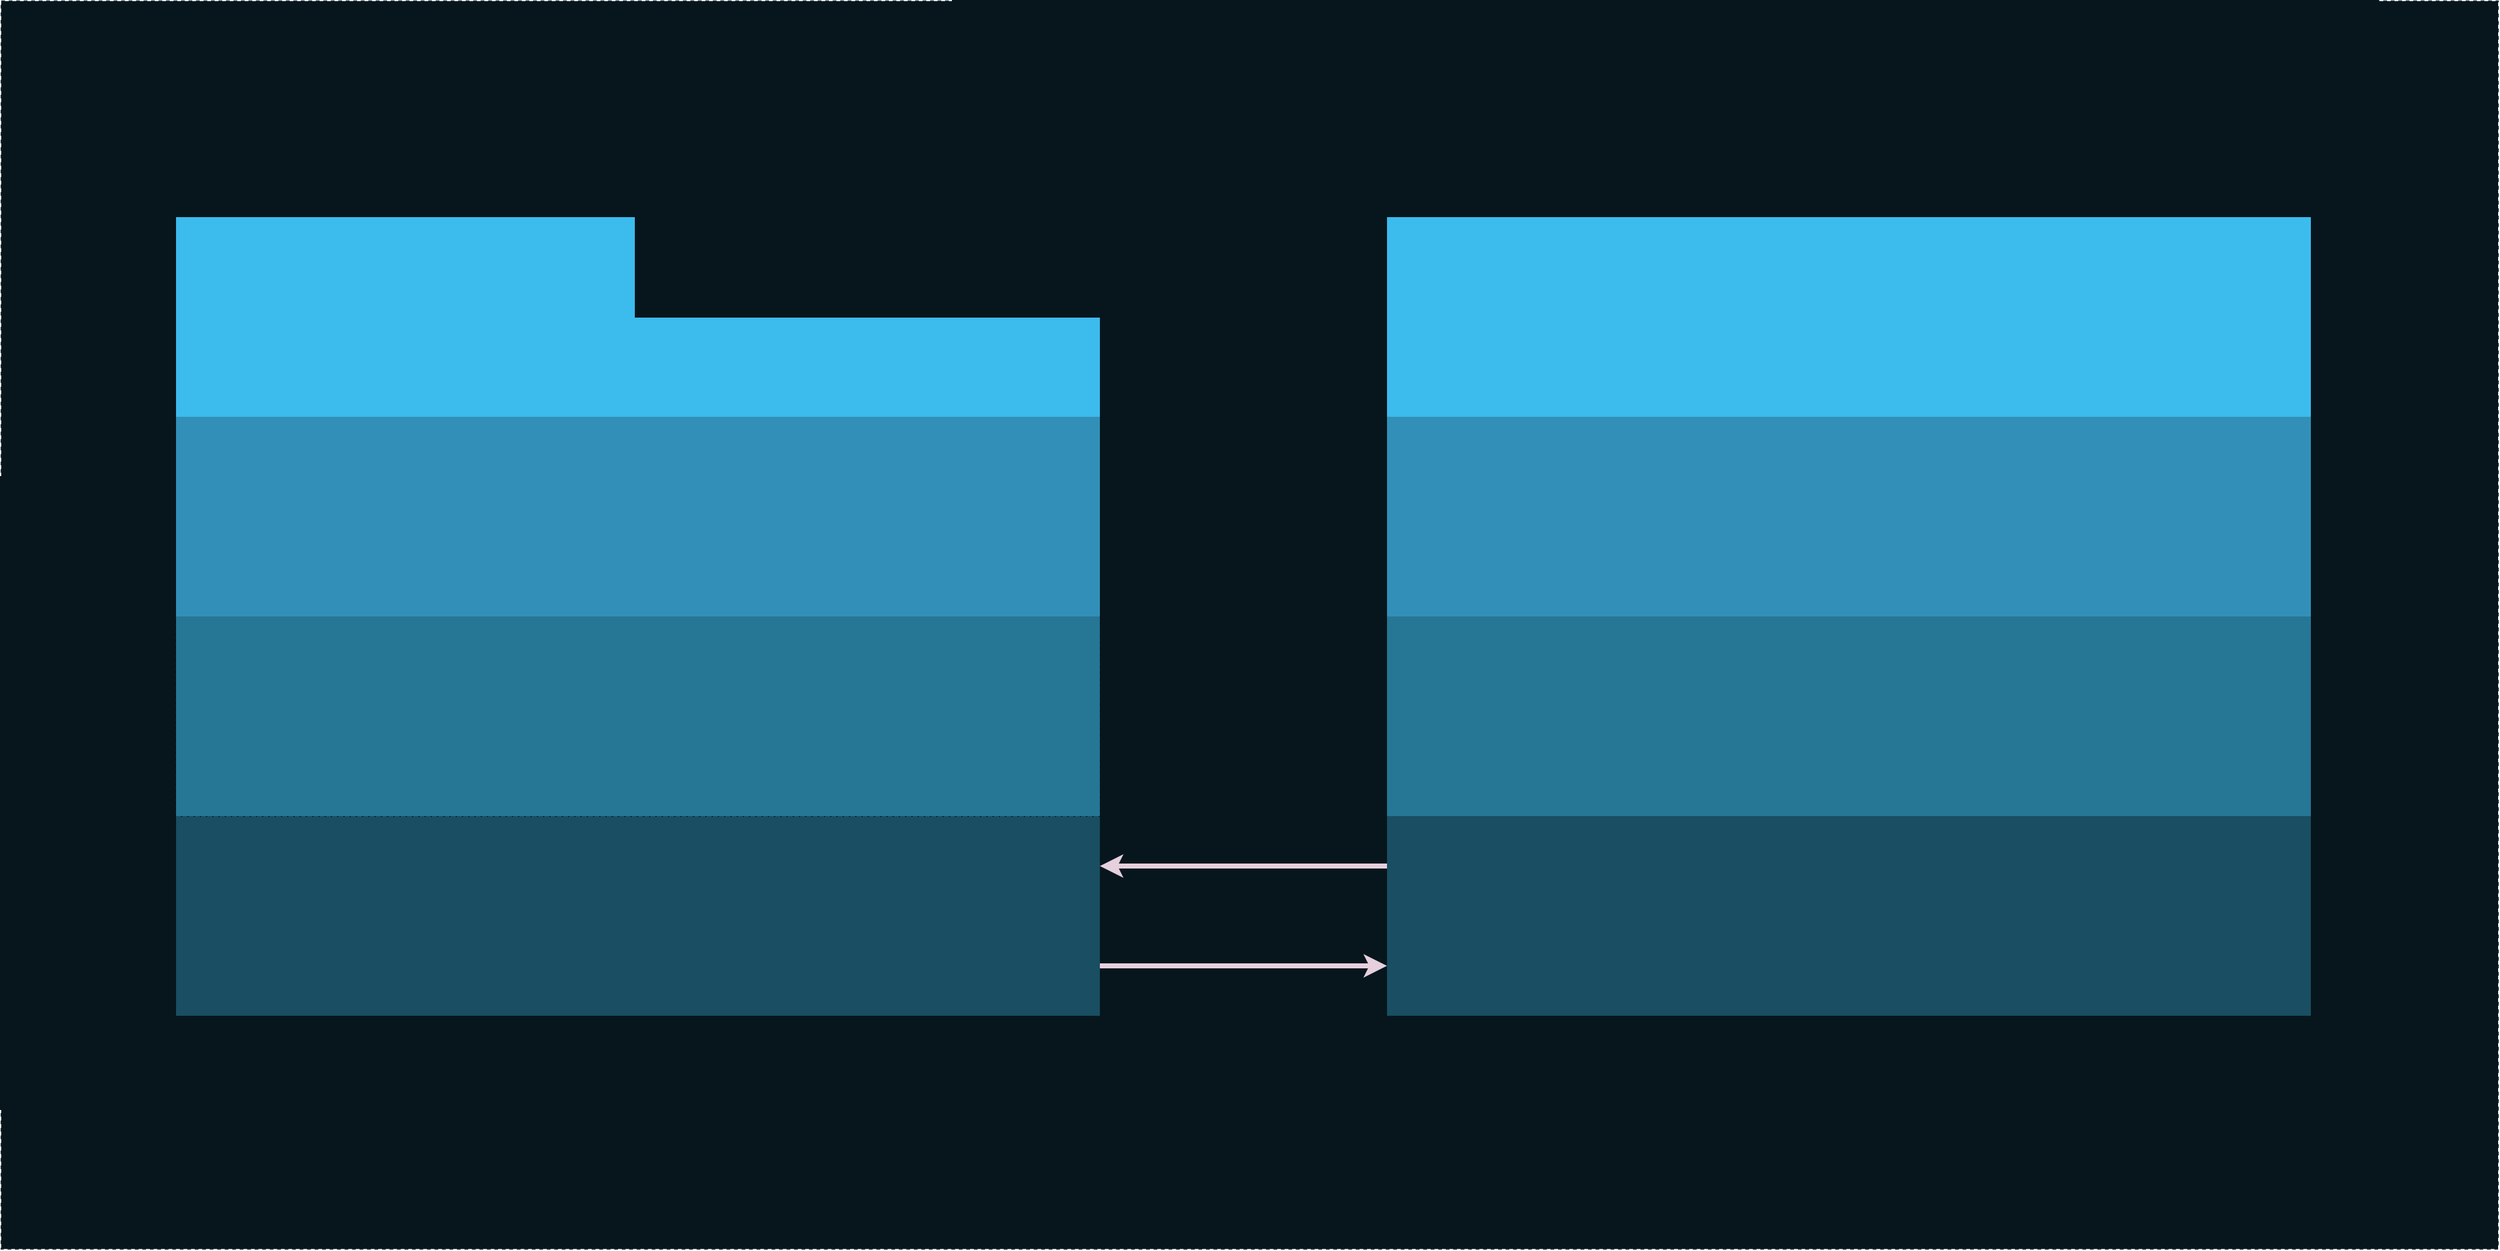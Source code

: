 <mxfile version="13.0.3" type="device"><diagram name="Page-1" id="b5b7bab2-c9e2-2cf4-8b2a-24fd1a2a6d21"><mxGraphModel dx="4851" dy="2539" grid="1" gridSize="10" guides="1" tooltips="1" connect="1" arrows="1" fold="1" page="1" pageScale="1" pageWidth="827" pageHeight="1169" background="#ffffff" math="0" shadow="0"><root><mxCell id="0"/><mxCell id="1" parent="0"/><mxCell id="crDRbli0xWPwZ9U8P9Jx-28" value="" style="rounded=0;whiteSpace=wrap;html=1;fillColor=#07161C;fontSize=30;fontColor=#FFFFFF;strokeColor=#0C242E;dashed=1;" parent="1" vertex="1"><mxGeometry x="-2440" y="-503.12" width="2000" height="1000" as="geometry"/></mxCell><mxCell id="0WZ8eYFoiU2yTqdQP5Gu-8" value="" style="group" vertex="1" connectable="0" parent="1"><mxGeometry x="-2300" y="-330" width="740" height="640" as="geometry"/></mxCell><mxCell id="0WZ8eYFoiU2yTqdQP5Gu-4" value="" style="rounded=0;whiteSpace=wrap;html=1;dashed=1;dashPattern=1 4;labelBackgroundColor=#ffffff;fillColor=#194E63;fontSize=150;fontColor=#194E63;strokeColor=none;" vertex="1" parent="0WZ8eYFoiU2yTqdQP5Gu-8"><mxGeometry y="480.0" width="740" height="160" as="geometry"/></mxCell><mxCell id="0WZ8eYFoiU2yTqdQP5Gu-5" value="" style="rounded=0;whiteSpace=wrap;html=1;dashed=1;dashPattern=1 4;labelBackgroundColor=#ffffff;fillColor=#267696;fontSize=150;fontColor=#194E63;" vertex="1" parent="0WZ8eYFoiU2yTqdQP5Gu-8"><mxGeometry y="320" width="740" height="160" as="geometry"/></mxCell><mxCell id="0WZ8eYFoiU2yTqdQP5Gu-6" value="" style="rounded=0;whiteSpace=wrap;html=1;dashed=1;dashPattern=1 4;labelBackgroundColor=#ffffff;fillColor=#3290B8;fontSize=150;fontColor=#194E63;strokeColor=none;" vertex="1" parent="0WZ8eYFoiU2yTqdQP5Gu-8"><mxGeometry y="160" width="740" height="160" as="geometry"/></mxCell><mxCell id="0WZ8eYFoiU2yTqdQP5Gu-7" value="" style="rounded=0;whiteSpace=wrap;html=1;dashed=1;dashPattern=1 4;labelBackgroundColor=#ffffff;fillColor=#3CBBED;fontSize=150;fontColor=#194E63;strokeColor=none;" vertex="1" parent="0WZ8eYFoiU2yTqdQP5Gu-8"><mxGeometry width="740" height="160" as="geometry"/></mxCell><mxCell id="0WZ8eYFoiU2yTqdQP5Gu-18" value="" style="rounded=0;whiteSpace=wrap;html=1;dashed=1;dashPattern=1 4;labelBackgroundColor=#ffffff;fillColor=#267696;fontSize=150;fontColor=#194E63;strokeColor=none;" vertex="1" parent="0WZ8eYFoiU2yTqdQP5Gu-8"><mxGeometry y="320" width="740" height="160" as="geometry"/></mxCell><mxCell id="0WZ8eYFoiU2yTqdQP5Gu-14" value="" style="group;strokeColor=none;" vertex="1" connectable="0" parent="1"><mxGeometry x="-1330" y="-330" width="740" height="640" as="geometry"/></mxCell><mxCell id="0WZ8eYFoiU2yTqdQP5Gu-9" value="" style="group" vertex="1" connectable="0" parent="0WZ8eYFoiU2yTqdQP5Gu-14"><mxGeometry width="740" height="640" as="geometry"/></mxCell><mxCell id="0WZ8eYFoiU2yTqdQP5Gu-10" value="" style="rounded=0;whiteSpace=wrap;html=1;dashed=1;dashPattern=1 4;labelBackgroundColor=#ffffff;fillColor=#194E63;fontSize=150;fontColor=#194E63;strokeColor=none;" vertex="1" parent="0WZ8eYFoiU2yTqdQP5Gu-9"><mxGeometry y="480.0" width="740" height="160" as="geometry"/></mxCell><mxCell id="0WZ8eYFoiU2yTqdQP5Gu-11" value="" style="rounded=0;whiteSpace=wrap;html=1;dashed=1;dashPattern=1 4;labelBackgroundColor=#ffffff;fillColor=#267696;fontSize=150;fontColor=#194E63;strokeColor=none;" vertex="1" parent="0WZ8eYFoiU2yTqdQP5Gu-9"><mxGeometry y="320" width="740" height="160" as="geometry"/></mxCell><mxCell id="0WZ8eYFoiU2yTqdQP5Gu-12" value="" style="rounded=0;whiteSpace=wrap;html=1;dashed=1;dashPattern=1 4;labelBackgroundColor=#ffffff;fillColor=#3290B8;fontSize=150;fontColor=#194E63;strokeColor=none;" vertex="1" parent="0WZ8eYFoiU2yTqdQP5Gu-9"><mxGeometry y="160" width="740" height="160" as="geometry"/></mxCell><mxCell id="0WZ8eYFoiU2yTqdQP5Gu-13" value="" style="rounded=0;whiteSpace=wrap;html=1;dashed=1;dashPattern=1 4;labelBackgroundColor=#ffffff;fillColor=#3CBBED;fontSize=150;fontColor=#194E63;strokeColor=none;" vertex="1" parent="0WZ8eYFoiU2yTqdQP5Gu-9"><mxGeometry width="740" height="160" as="geometry"/></mxCell><mxCell id="0WZ8eYFoiU2yTqdQP5Gu-16" value="" style="endArrow=classic;html=1;strokeColor=#E6D0DE;strokeWidth=4;fontSize=150;fontColor=#194E63;entryX=0;entryY=0.75;entryDx=0;entryDy=0;exitX=1;exitY=0.75;exitDx=0;exitDy=0;" edge="1" parent="1" source="0WZ8eYFoiU2yTqdQP5Gu-4" target="0WZ8eYFoiU2yTqdQP5Gu-10"><mxGeometry width="50" height="50" relative="1" as="geometry"><mxPoint x="-1720" y="420" as="sourcePoint"/><mxPoint x="-1670" y="370" as="targetPoint"/></mxGeometry></mxCell><mxCell id="0WZ8eYFoiU2yTqdQP5Gu-17" value="" style="endArrow=classic;html=1;strokeColor=#E6D0DE;strokeWidth=4;fontSize=150;fontColor=#194E63;entryX=1;entryY=0.25;entryDx=0;entryDy=0;exitX=0;exitY=0.25;exitDx=0;exitDy=0;" edge="1" parent="1" source="0WZ8eYFoiU2yTqdQP5Gu-10" target="0WZ8eYFoiU2yTqdQP5Gu-4"><mxGeometry width="50" height="50" relative="1" as="geometry"><mxPoint x="-1550.0" y="280" as="sourcePoint"/><mxPoint x="-1320.0" y="280" as="targetPoint"/></mxGeometry></mxCell></root></mxGraphModel></diagram></mxfile>